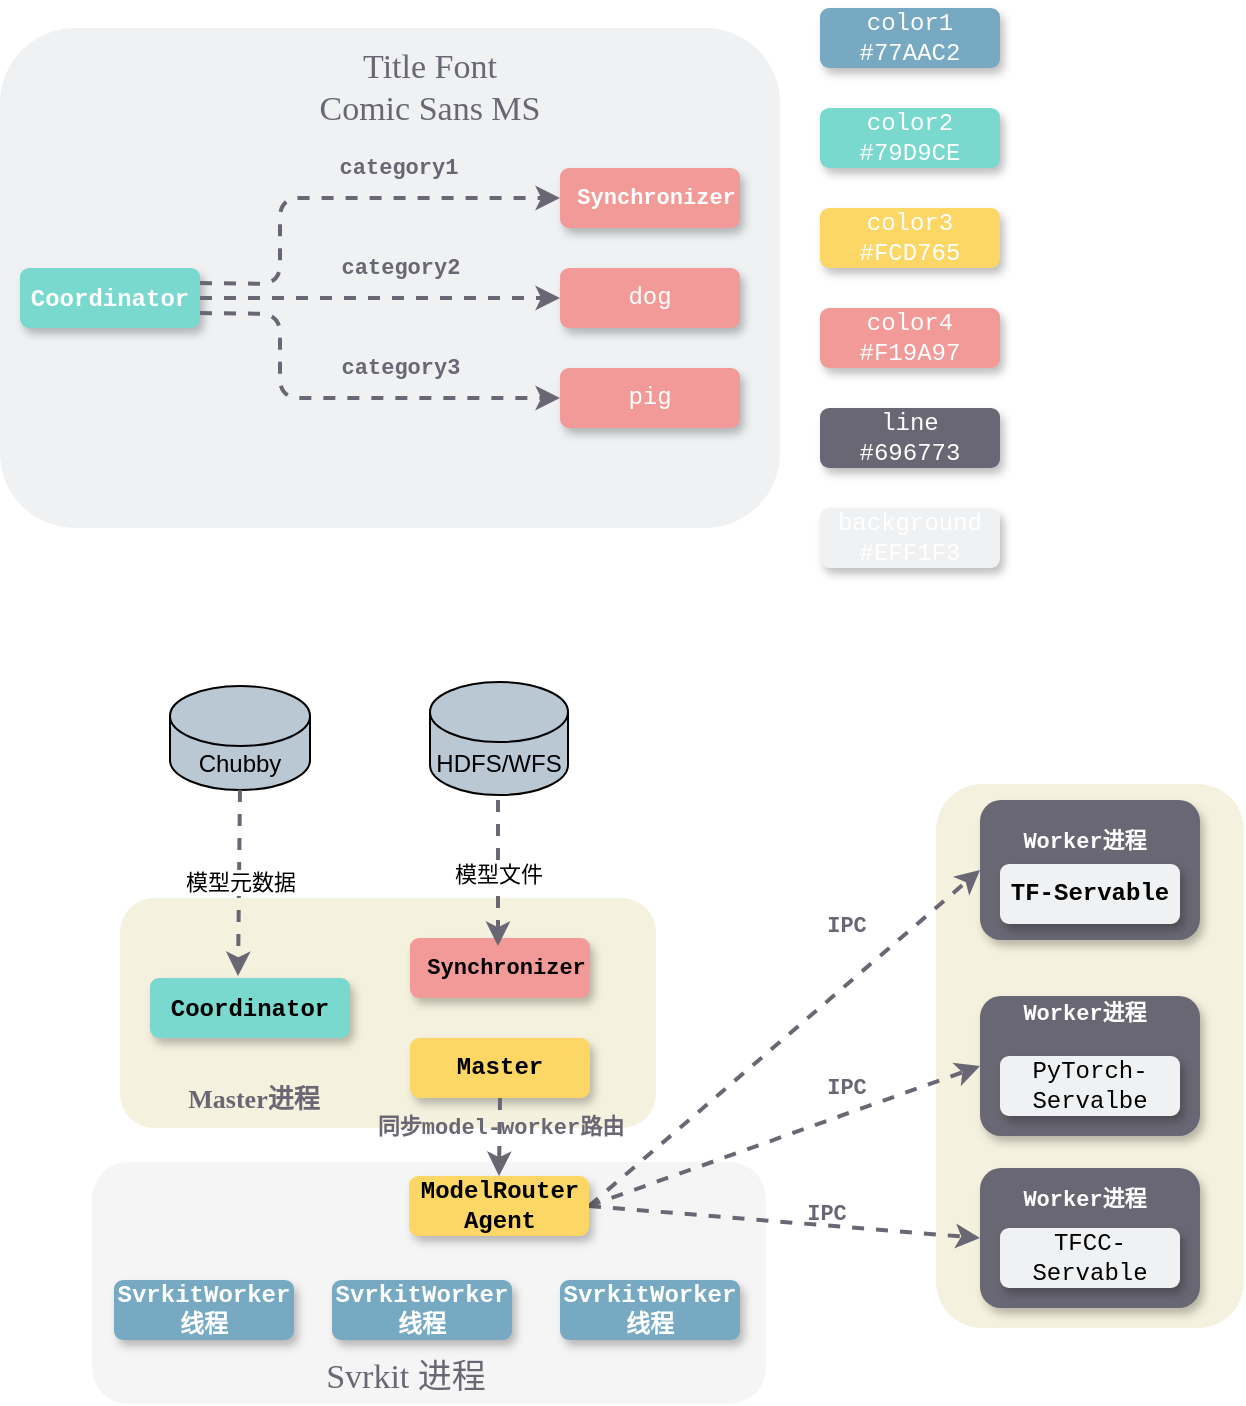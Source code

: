 <mxfile version="14.7.6" type="github">
  <diagram id="fBgaThlNAymfP0MHAIrc" name="Page-1">
    <mxGraphModel dx="981" dy="486" grid="0" gridSize="10" guides="1" tooltips="1" connect="1" arrows="1" fold="1" page="1" pageScale="1" pageWidth="827" pageHeight="1169" math="0" shadow="0">
      <root>
        <mxCell id="0" />
        <mxCell id="1" parent="0" />
        <mxCell id="Y13iaS3wdtv50ODtWa01-54" value="" style="rounded=1;whiteSpace=wrap;html=1;strokeColor=none;shadow=0;glass=0;comic=0;gradientColor=none;fontFamily=Courier New;fontColor=#FFFFFF;fillColor=#f4f1de;" vertex="1" parent="1">
          <mxGeometry x="548" y="478" width="154" height="272" as="geometry" />
        </mxCell>
        <mxCell id="Y13iaS3wdtv50ODtWa01-48" value="" style="rounded=1;whiteSpace=wrap;html=1;fillColor=#696773;strokeColor=none;shadow=1;glass=0;comic=0;gradientColor=none;fontFamily=Courier New;fontColor=#FFFFFF;" vertex="1" parent="1">
          <mxGeometry x="570" y="670" width="110" height="70" as="geometry" />
        </mxCell>
        <mxCell id="Y13iaS3wdtv50ODtWa01-19" value="" style="rounded=1;whiteSpace=wrap;html=1;fillColor=#f5f5f5;fontColor=#333333;strokeColor=none;" vertex="1" parent="1">
          <mxGeometry x="126" y="667" width="337" height="121" as="geometry" />
        </mxCell>
        <mxCell id="Y13iaS3wdtv50ODtWa01-28" value="" style="rounded=1;whiteSpace=wrap;html=1;strokeColor=none;shadow=0;glass=0;comic=0;gradientColor=none;fontFamily=Courier New;fontColor=#FFFFFF;fillColor=#f4f1de;" vertex="1" parent="1">
          <mxGeometry x="140" y="535" width="268" height="115" as="geometry" />
        </mxCell>
        <mxCell id="Y13iaS3wdtv50ODtWa01-1" value="" style="rounded=1;whiteSpace=wrap;html=1;fillColor=#eff1f3;strokeColor=none;shadow=0;glass=0;comic=0;gradientColor=none;fontFamily=Courier New;fontColor=#FFFFFF;" vertex="1" parent="1">
          <mxGeometry x="80" y="100" width="390" height="250" as="geometry" />
        </mxCell>
        <mxCell id="Y13iaS3wdtv50ODtWa01-2" value="&lt;font color=&quot;#ffffff&quot; face=&quot;Courier New&quot;&gt;&lt;b&gt;Coordinator&lt;/b&gt;&lt;br&gt;&lt;/font&gt;" style="rounded=1;whiteSpace=wrap;html=1;fillColor=#79d9ce;strokeColor=none;shadow=1;glass=0;comic=0;gradientColor=none;" vertex="1" parent="1">
          <mxGeometry x="90" y="220" width="90" height="30" as="geometry" />
        </mxCell>
        <mxCell id="Y13iaS3wdtv50ODtWa01-3" value="" style="endArrow=classic;html=1;exitX=1;exitY=0.5;exitDx=0;exitDy=0;strokeWidth=2;dashed=1;strokeColor=#696773;entryX=0;entryY=0.5;entryDx=0;entryDy=0;" edge="1" parent="1" source="Y13iaS3wdtv50ODtWa01-2" target="Y13iaS3wdtv50ODtWa01-6">
          <mxGeometry width="50" height="50" relative="1" as="geometry">
            <mxPoint x="230" y="280" as="sourcePoint" />
            <mxPoint x="260" y="235" as="targetPoint" />
          </mxGeometry>
        </mxCell>
        <mxCell id="Y13iaS3wdtv50ODtWa01-4" value="&lt;b style=&quot;color: rgb(105 , 103 , 115)&quot;&gt;category2&lt;/b&gt;" style="edgeLabel;html=1;align=center;verticalAlign=middle;resizable=0;points=[];fontFamily=Courier New;fontColor=#FFFFFF;labelBackgroundColor=none;" vertex="1" connectable="0" parent="Y13iaS3wdtv50ODtWa01-3">
          <mxGeometry x="0.031" y="2" relative="1" as="geometry">
            <mxPoint x="7" y="-13" as="offset" />
          </mxGeometry>
        </mxCell>
        <mxCell id="Y13iaS3wdtv50ODtWa01-5" value="&lt;b&gt;&lt;font style=&quot;font-size: 11px&quot;&gt;&amp;nbsp;Synchronizer&lt;/font&gt;&lt;/b&gt;" style="rounded=1;whiteSpace=wrap;html=1;fillColor=#f19a97;strokeColor=none;shadow=1;glass=0;comic=0;gradientColor=none;fontFamily=Courier New;fontColor=#FFFFFF;" vertex="1" parent="1">
          <mxGeometry x="360" y="170" width="90" height="30" as="geometry" />
        </mxCell>
        <mxCell id="Y13iaS3wdtv50ODtWa01-6" value="dog" style="rounded=1;whiteSpace=wrap;html=1;fillColor=#f19a97;strokeColor=none;shadow=1;glass=0;comic=0;gradientColor=none;fontFamily=Courier New;fontColor=#FFFFFF;" vertex="1" parent="1">
          <mxGeometry x="360" y="220" width="90" height="30" as="geometry" />
        </mxCell>
        <mxCell id="Y13iaS3wdtv50ODtWa01-7" value="pig" style="rounded=1;whiteSpace=wrap;html=1;fillColor=#f19a97;strokeColor=none;shadow=1;glass=0;comic=0;gradientColor=none;fontFamily=Courier New;fontColor=#FFFFFF;" vertex="1" parent="1">
          <mxGeometry x="360" y="270" width="90" height="30" as="geometry" />
        </mxCell>
        <mxCell id="Y13iaS3wdtv50ODtWa01-8" value="" style="endArrow=classic;html=1;exitX=1;exitY=0.25;exitDx=0;exitDy=0;strokeWidth=2;dashed=1;strokeColor=#696773;entryX=0;entryY=0.5;entryDx=0;entryDy=0;" edge="1" parent="1" source="Y13iaS3wdtv50ODtWa01-2" target="Y13iaS3wdtv50ODtWa01-5">
          <mxGeometry width="50" height="50" relative="1" as="geometry">
            <mxPoint x="230" y="280" as="sourcePoint" />
            <mxPoint x="260" y="235" as="targetPoint" />
            <Array as="points">
              <mxPoint x="220" y="228" />
              <mxPoint x="220" y="185" />
            </Array>
          </mxGeometry>
        </mxCell>
        <mxCell id="Y13iaS3wdtv50ODtWa01-9" value="&lt;font color=&quot;#696773&quot;&gt;&lt;b&gt;category1&lt;/b&gt;&lt;/font&gt;" style="edgeLabel;html=1;align=center;verticalAlign=middle;resizable=0;points=[];fontFamily=Courier New;fontColor=#FFFFFF;labelBackgroundColor=none;" vertex="1" connectable="0" parent="Y13iaS3wdtv50ODtWa01-8">
          <mxGeometry x="0.274" y="1" relative="1" as="geometry">
            <mxPoint y="-14" as="offset" />
          </mxGeometry>
        </mxCell>
        <mxCell id="Y13iaS3wdtv50ODtWa01-10" value="" style="endArrow=classic;html=1;exitX=1;exitY=0.75;exitDx=0;exitDy=0;strokeWidth=2;dashed=1;strokeColor=#696773;entryX=0;entryY=0.5;entryDx=0;entryDy=0;" edge="1" parent="1" source="Y13iaS3wdtv50ODtWa01-2" target="Y13iaS3wdtv50ODtWa01-7">
          <mxGeometry width="50" height="50" relative="1" as="geometry">
            <mxPoint x="230" y="280" as="sourcePoint" />
            <mxPoint x="260" y="235" as="targetPoint" />
            <Array as="points">
              <mxPoint x="220" y="243" />
              <mxPoint x="220" y="285" />
            </Array>
          </mxGeometry>
        </mxCell>
        <mxCell id="Y13iaS3wdtv50ODtWa01-11" value="&lt;b style=&quot;color: rgb(105 , 103 , 115)&quot;&gt;category3&lt;/b&gt;" style="edgeLabel;html=1;align=center;verticalAlign=middle;resizable=0;points=[];fontFamily=Courier New;fontColor=#FFFFFF;labelBackgroundColor=none;" vertex="1" connectable="0" parent="Y13iaS3wdtv50ODtWa01-10">
          <mxGeometry x="0.16" y="3" relative="1" as="geometry">
            <mxPoint x="13" y="-12" as="offset" />
          </mxGeometry>
        </mxCell>
        <mxCell id="Y13iaS3wdtv50ODtWa01-12" value="color1&lt;br&gt;#77AAC2" style="rounded=1;whiteSpace=wrap;html=1;fillColor=#77aac2;strokeColor=none;shadow=1;glass=0;comic=0;gradientColor=none;fontFamily=Courier New;fontColor=#FFFFFF;" vertex="1" parent="1">
          <mxGeometry x="490" y="90" width="90" height="30" as="geometry" />
        </mxCell>
        <mxCell id="Y13iaS3wdtv50ODtWa01-13" value="color2&lt;br&gt;#79D9CE" style="rounded=1;whiteSpace=wrap;html=1;fillColor=#79d9ce;strokeColor=none;shadow=1;glass=0;comic=0;gradientColor=none;fontFamily=Courier New;fontColor=#FFFFFF;" vertex="1" parent="1">
          <mxGeometry x="490" y="140" width="90" height="30" as="geometry" />
        </mxCell>
        <mxCell id="Y13iaS3wdtv50ODtWa01-14" value="color3&lt;br&gt;#FCD765" style="rounded=1;whiteSpace=wrap;html=1;fillColor=#fcd765;strokeColor=none;shadow=1;glass=0;comic=0;gradientColor=none;fontFamily=Courier New;fontColor=#FFFFFF;" vertex="1" parent="1">
          <mxGeometry x="490" y="190" width="90" height="30" as="geometry" />
        </mxCell>
        <mxCell id="Y13iaS3wdtv50ODtWa01-15" value="line&lt;br&gt;#696773" style="rounded=1;whiteSpace=wrap;html=1;fillColor=#696773;strokeColor=none;shadow=1;glass=0;comic=0;gradientColor=none;fontFamily=Courier New;fontColor=#FFFFFF;" vertex="1" parent="1">
          <mxGeometry x="490" y="290" width="90" height="30" as="geometry" />
        </mxCell>
        <mxCell id="Y13iaS3wdtv50ODtWa01-16" value="color4&lt;br&gt;#F19A97" style="rounded=1;whiteSpace=wrap;html=1;fillColor=#f19a97;strokeColor=none;shadow=1;glass=0;comic=0;gradientColor=none;fontFamily=Courier New;fontColor=#FFFFFF;" vertex="1" parent="1">
          <mxGeometry x="490" y="240" width="90" height="30" as="geometry" />
        </mxCell>
        <mxCell id="Y13iaS3wdtv50ODtWa01-17" value="background&lt;br&gt;#EFF1F3" style="rounded=1;whiteSpace=wrap;html=1;fillColor=#eff1f3;strokeColor=none;shadow=1;glass=0;comic=0;gradientColor=none;fontFamily=Courier New;fontColor=#FFFFFF;" vertex="1" parent="1">
          <mxGeometry x="490" y="340" width="90" height="30" as="geometry" />
        </mxCell>
        <mxCell id="Y13iaS3wdtv50ODtWa01-18" value="&lt;font face=&quot;Comic Sans MS&quot; style=&quot;font-size: 17px&quot;&gt;&lt;font color=&quot;#696773&quot; style=&quot;font-size: 17px&quot;&gt;Title Font&lt;br&gt;Comic Sans MS&lt;/font&gt;&lt;br&gt;&lt;/font&gt;" style="text;html=1;strokeColor=none;fillColor=none;align=center;verticalAlign=middle;whiteSpace=wrap;rounded=0;" vertex="1" parent="1">
          <mxGeometry x="220" y="120" width="150" height="20" as="geometry" />
        </mxCell>
        <mxCell id="Y13iaS3wdtv50ODtWa01-20" value="&lt;font face=&quot;Courier New&quot;&gt;&lt;b&gt;Coordinator&lt;/b&gt;&lt;br&gt;&lt;/font&gt;" style="rounded=1;whiteSpace=wrap;html=1;fillColor=#79d9ce;strokeColor=none;shadow=1;glass=0;comic=0;gradientColor=none;" vertex="1" parent="1">
          <mxGeometry x="155" y="575" width="100" height="30" as="geometry" />
        </mxCell>
        <mxCell id="Y13iaS3wdtv50ODtWa01-21" value="&lt;b&gt;&lt;font style=&quot;font-size: 11px&quot; color=&quot;#000000&quot;&gt;&amp;nbsp;Synchronizer&lt;/font&gt;&lt;/b&gt;" style="rounded=1;whiteSpace=wrap;html=1;fillColor=#f19a97;strokeColor=none;shadow=1;glass=0;comic=0;gradientColor=none;fontFamily=Courier New;fontColor=#FFFFFF;" vertex="1" parent="1">
          <mxGeometry x="285" y="555" width="90" height="30" as="geometry" />
        </mxCell>
        <mxCell id="Y13iaS3wdtv50ODtWa01-22" value="&lt;font color=&quot;#000000&quot;&gt;&lt;b&gt;Master&lt;/b&gt;&lt;/font&gt;" style="rounded=1;whiteSpace=wrap;html=1;fillColor=#fcd765;strokeColor=none;shadow=1;glass=0;comic=0;gradientColor=none;fontFamily=Courier New;fontColor=#FFFFFF;" vertex="1" parent="1">
          <mxGeometry x="285" y="605" width="90" height="30" as="geometry" />
        </mxCell>
        <mxCell id="Y13iaS3wdtv50ODtWa01-23" value="&lt;b&gt;SvrkitWorker线程&lt;/b&gt;" style="rounded=1;whiteSpace=wrap;html=1;fillColor=#77aac2;strokeColor=none;shadow=1;glass=0;comic=0;gradientColor=none;fontFamily=Courier New;fontColor=#FFFFFF;" vertex="1" parent="1">
          <mxGeometry x="137" y="726" width="90" height="30" as="geometry" />
        </mxCell>
        <mxCell id="Y13iaS3wdtv50ODtWa01-24" value="&lt;b&gt;SvrkitWorker线程&lt;/b&gt;" style="rounded=1;whiteSpace=wrap;html=1;fillColor=#77aac2;strokeColor=none;shadow=1;glass=0;comic=0;gradientColor=none;fontFamily=Courier New;fontColor=#FFFFFF;" vertex="1" parent="1">
          <mxGeometry x="246" y="726" width="90" height="30" as="geometry" />
        </mxCell>
        <mxCell id="Y13iaS3wdtv50ODtWa01-25" value="&lt;b&gt;SvrkitWorker线程&lt;/b&gt;" style="rounded=1;whiteSpace=wrap;html=1;fillColor=#77aac2;strokeColor=none;shadow=1;glass=0;comic=0;gradientColor=none;fontFamily=Courier New;fontColor=#FFFFFF;" vertex="1" parent="1">
          <mxGeometry x="360" y="726" width="90" height="30" as="geometry" />
        </mxCell>
        <mxCell id="Y13iaS3wdtv50ODtWa01-35" value="" style="rounded=1;whiteSpace=wrap;html=1;fillColor=#696773;strokeColor=none;shadow=1;glass=0;comic=0;gradientColor=none;fontFamily=Courier New;fontColor=#FFFFFF;" vertex="1" parent="1">
          <mxGeometry x="570" y="486" width="110" height="70" as="geometry" />
        </mxCell>
        <mxCell id="Y13iaS3wdtv50ODtWa01-39" value="" style="endArrow=classic;html=1;exitX=1;exitY=0.5;exitDx=0;exitDy=0;strokeWidth=2;dashed=1;strokeColor=#696773;entryX=0;entryY=0.5;entryDx=0;entryDy=0;" edge="1" parent="1" source="Y13iaS3wdtv50ODtWa01-68" target="Y13iaS3wdtv50ODtWa01-35">
          <mxGeometry width="50" height="50" relative="1" as="geometry">
            <mxPoint x="345" y="522.5" as="sourcePoint" />
            <mxPoint x="525" y="480" as="targetPoint" />
          </mxGeometry>
        </mxCell>
        <mxCell id="Y13iaS3wdtv50ODtWa01-41" value="&lt;font color=&quot;#000000&quot;&gt;&lt;b&gt;TF-Servable&lt;/b&gt;&lt;/font&gt;" style="rounded=1;whiteSpace=wrap;html=1;fillColor=#eff1f3;strokeColor=none;shadow=1;glass=0;comic=0;gradientColor=none;fontFamily=Courier New;fontColor=#FFFFFF;" vertex="1" parent="1">
          <mxGeometry x="580" y="518" width="90" height="30" as="geometry" />
        </mxCell>
        <mxCell id="Y13iaS3wdtv50ODtWa01-42" value="&lt;b&gt;Worker进程&lt;/b&gt;" style="edgeLabel;html=1;align=center;verticalAlign=middle;resizable=0;points=[];fontFamily=Courier New;labelBackgroundColor=none;fontColor=#FFFFFF;" vertex="1" connectable="0" parent="1">
          <mxGeometry x="579.997" y="601" as="geometry">
            <mxPoint x="42" y="-94" as="offset" />
          </mxGeometry>
        </mxCell>
        <mxCell id="Y13iaS3wdtv50ODtWa01-44" value="" style="rounded=1;whiteSpace=wrap;html=1;fillColor=#696773;strokeColor=none;shadow=1;glass=0;comic=0;gradientColor=none;fontFamily=Courier New;fontColor=#FFFFFF;" vertex="1" parent="1">
          <mxGeometry x="570" y="584" width="110" height="70" as="geometry" />
        </mxCell>
        <mxCell id="Y13iaS3wdtv50ODtWa01-45" value="&lt;font color=&quot;#000000&quot;&gt;PyTorch-Servalbe&lt;/font&gt;" style="rounded=1;whiteSpace=wrap;html=1;fillColor=#eff1f3;strokeColor=none;shadow=1;glass=0;comic=0;gradientColor=none;fontFamily=Courier New;fontColor=#FFFFFF;" vertex="1" parent="1">
          <mxGeometry x="580" y="614" width="90" height="30" as="geometry" />
        </mxCell>
        <mxCell id="Y13iaS3wdtv50ODtWa01-46" value="&lt;b&gt;Worker进程&lt;/b&gt;" style="edgeLabel;html=1;align=center;verticalAlign=middle;resizable=0;points=[];fontFamily=Courier New;labelBackgroundColor=none;fontColor=#FFFFFF;" vertex="1" connectable="0" parent="1">
          <mxGeometry x="579.997" y="780" as="geometry">
            <mxPoint x="42" y="-94" as="offset" />
          </mxGeometry>
        </mxCell>
        <mxCell id="Y13iaS3wdtv50ODtWa01-47" value="&lt;b&gt;Worker进程&lt;/b&gt;" style="edgeLabel;html=1;align=center;verticalAlign=middle;resizable=0;points=[];fontFamily=Courier New;labelBackgroundColor=none;fontColor=#FFFFFF;" vertex="1" connectable="0" parent="1">
          <mxGeometry x="579.997" y="687" as="geometry">
            <mxPoint x="42" y="-94" as="offset" />
          </mxGeometry>
        </mxCell>
        <mxCell id="Y13iaS3wdtv50ODtWa01-49" value="&lt;font color=&quot;#000000&quot;&gt;TFCC-Servable&lt;/font&gt;" style="rounded=1;whiteSpace=wrap;html=1;fillColor=#eff1f3;strokeColor=none;shadow=1;glass=0;comic=0;gradientColor=none;fontFamily=Courier New;fontColor=#FFFFFF;" vertex="1" parent="1">
          <mxGeometry x="580" y="700" width="90" height="30" as="geometry" />
        </mxCell>
        <mxCell id="Y13iaS3wdtv50ODtWa01-50" value="" style="endArrow=classic;html=1;exitX=1;exitY=0.5;exitDx=0;exitDy=0;strokeWidth=2;dashed=1;strokeColor=#696773;entryX=0;entryY=0.5;entryDx=0;entryDy=0;" edge="1" parent="1" source="Y13iaS3wdtv50ODtWa01-68" target="Y13iaS3wdtv50ODtWa01-44">
          <mxGeometry width="50" height="50" relative="1" as="geometry">
            <mxPoint x="415" y="625" as="sourcePoint" />
            <mxPoint x="580" y="533" as="targetPoint" />
          </mxGeometry>
        </mxCell>
        <mxCell id="Y13iaS3wdtv50ODtWa01-51" value="" style="endArrow=classic;html=1;exitX=1;exitY=0.5;exitDx=0;exitDy=0;strokeWidth=2;dashed=1;strokeColor=#696773;entryX=0;entryY=0.5;entryDx=0;entryDy=0;" edge="1" parent="1" source="Y13iaS3wdtv50ODtWa01-68" target="Y13iaS3wdtv50ODtWa01-48">
          <mxGeometry width="50" height="50" relative="1" as="geometry">
            <mxPoint x="415" y="625" as="sourcePoint" />
            <mxPoint x="580" y="533" as="targetPoint" />
          </mxGeometry>
        </mxCell>
        <mxCell id="Y13iaS3wdtv50ODtWa01-52" value="&lt;font face=&quot;Comic Sans MS&quot; style=&quot;font-size: 17px&quot;&gt;&lt;font color=&quot;#696773&quot;&gt;Svrkit 进程&lt;/font&gt;&lt;br&gt;&lt;/font&gt;" style="text;html=1;strokeColor=none;fillColor=none;align=center;verticalAlign=middle;whiteSpace=wrap;rounded=0;" vertex="1" parent="1">
          <mxGeometry x="208" y="765" width="150" height="20" as="geometry" />
        </mxCell>
        <mxCell id="Y13iaS3wdtv50ODtWa01-53" value="&lt;font face=&quot;Comic Sans MS&quot;&gt;&lt;font color=&quot;#696773&quot;&gt;&lt;span style=&quot;font-size: 13px&quot;&gt;&lt;b&gt;Master进程&lt;/b&gt;&lt;/span&gt;&lt;/font&gt;&lt;br&gt;&lt;/font&gt;" style="text;html=1;strokeColor=none;fillColor=none;align=center;verticalAlign=middle;whiteSpace=wrap;rounded=0;" vertex="1" parent="1">
          <mxGeometry x="147" y="627" width="120" height="15" as="geometry" />
        </mxCell>
        <mxCell id="Y13iaS3wdtv50ODtWa01-61" value="&lt;font color=&quot;#696773&quot;&gt;&lt;b&gt;IPC&lt;/b&gt;&lt;/font&gt;" style="edgeLabel;html=1;align=center;verticalAlign=middle;resizable=0;points=[];fontFamily=Courier New;fontColor=#FFFFFF;labelBackgroundColor=none;" vertex="1" connectable="0" parent="1">
          <mxGeometry x="319.997" y="331" as="geometry">
            <mxPoint x="183" y="218" as="offset" />
          </mxGeometry>
        </mxCell>
        <mxCell id="Y13iaS3wdtv50ODtWa01-62" value="&lt;b style=&quot;color: rgb(105 , 103 , 115)&quot;&gt;IPC&lt;/b&gt;" style="edgeLabel;html=1;align=center;verticalAlign=middle;resizable=0;points=[];fontFamily=Courier New;fontColor=#FFFFFF;labelBackgroundColor=none;" vertex="1" connectable="0" parent="1">
          <mxGeometry x="319.997" y="412" as="geometry">
            <mxPoint x="183" y="218" as="offset" />
          </mxGeometry>
        </mxCell>
        <mxCell id="Y13iaS3wdtv50ODtWa01-63" value="&lt;font color=&quot;#696773&quot;&gt;&lt;b&gt;IPC&lt;/b&gt;&lt;/font&gt;" style="edgeLabel;html=1;align=center;verticalAlign=middle;resizable=0;points=[];fontFamily=Courier New;fontColor=#FFFFFF;labelBackgroundColor=none;" vertex="1" connectable="0" parent="1">
          <mxGeometry x="309.997" y="475" as="geometry">
            <mxPoint x="183" y="218" as="offset" />
          </mxGeometry>
        </mxCell>
        <mxCell id="Y13iaS3wdtv50ODtWa01-64" value="&lt;font color=&quot;#000000&quot;&gt;Chubby&lt;/font&gt;" style="shape=cylinder3;whiteSpace=wrap;html=1;boundedLbl=1;backgroundOutline=1;size=15;fillColor=#bac8d3;" vertex="1" parent="1">
          <mxGeometry x="165" y="429" width="70" height="52" as="geometry" />
        </mxCell>
        <mxCell id="Y13iaS3wdtv50ODtWa01-65" value="HDFS/WFS" style="shape=cylinder3;whiteSpace=wrap;html=1;boundedLbl=1;backgroundOutline=1;size=15;fillColor=#bac8d3;" vertex="1" parent="1">
          <mxGeometry x="295" y="427" width="69" height="56.5" as="geometry" />
        </mxCell>
        <mxCell id="Y13iaS3wdtv50ODtWa01-66" value="模型元数据" style="endArrow=classic;html=1;exitX=0.5;exitY=1;exitDx=0;exitDy=0;strokeWidth=2;dashed=1;strokeColor=#696773;entryX=0.44;entryY=-0.033;entryDx=0;entryDy=0;exitPerimeter=0;entryPerimeter=0;" edge="1" parent="1" source="Y13iaS3wdtv50ODtWa01-64" target="Y13iaS3wdtv50ODtWa01-20">
          <mxGeometry width="50" height="50" relative="1" as="geometry">
            <mxPoint x="385" y="630" as="sourcePoint" />
            <mxPoint x="580" y="629" as="targetPoint" />
            <Array as="points" />
          </mxGeometry>
        </mxCell>
        <mxCell id="Y13iaS3wdtv50ODtWa01-67" value="模型文件" style="endArrow=classic;html=1;strokeWidth=2;dashed=1;strokeColor=#696773;" edge="1" parent="1">
          <mxGeometry width="50" height="50" relative="1" as="geometry">
            <mxPoint x="329" y="486" as="sourcePoint" />
            <mxPoint x="329" y="559" as="targetPoint" />
            <Array as="points" />
          </mxGeometry>
        </mxCell>
        <mxCell id="Y13iaS3wdtv50ODtWa01-68" value="&lt;font color=&quot;#000000&quot;&gt;&lt;b&gt;ModelRouter&lt;br&gt;Agent&lt;br&gt;&lt;/b&gt;&lt;/font&gt;" style="rounded=1;whiteSpace=wrap;html=1;fillColor=#fcd765;strokeColor=none;shadow=1;glass=0;comic=0;gradientColor=none;fontFamily=Courier New;fontColor=#FFFFFF;" vertex="1" parent="1">
          <mxGeometry x="284.5" y="674" width="90" height="30" as="geometry" />
        </mxCell>
        <mxCell id="Y13iaS3wdtv50ODtWa01-70" value="" style="endArrow=classic;html=1;exitX=0.5;exitY=1;exitDx=0;exitDy=0;strokeWidth=2;dashed=1;strokeColor=#696773;entryX=0.5;entryY=0;entryDx=0;entryDy=0;" edge="1" parent="1" source="Y13iaS3wdtv50ODtWa01-22" target="Y13iaS3wdtv50ODtWa01-68">
          <mxGeometry width="50" height="50" relative="1" as="geometry">
            <mxPoint x="353.5" y="700" as="sourcePoint" />
            <mxPoint x="580" y="531.0" as="targetPoint" />
          </mxGeometry>
        </mxCell>
        <mxCell id="Y13iaS3wdtv50ODtWa01-71" value="&lt;font color=&quot;#696773&quot;&gt;&lt;b&gt;同步model-worker路由&lt;/b&gt;&lt;/font&gt;" style="edgeLabel;html=1;align=center;verticalAlign=middle;resizable=0;points=[];fontFamily=Courier New;fontColor=#FFFFFF;labelBackgroundColor=none;" vertex="1" connectable="0" parent="1">
          <mxGeometry x="329.996" y="650" as="geometry" />
        </mxCell>
      </root>
    </mxGraphModel>
  </diagram>
</mxfile>
